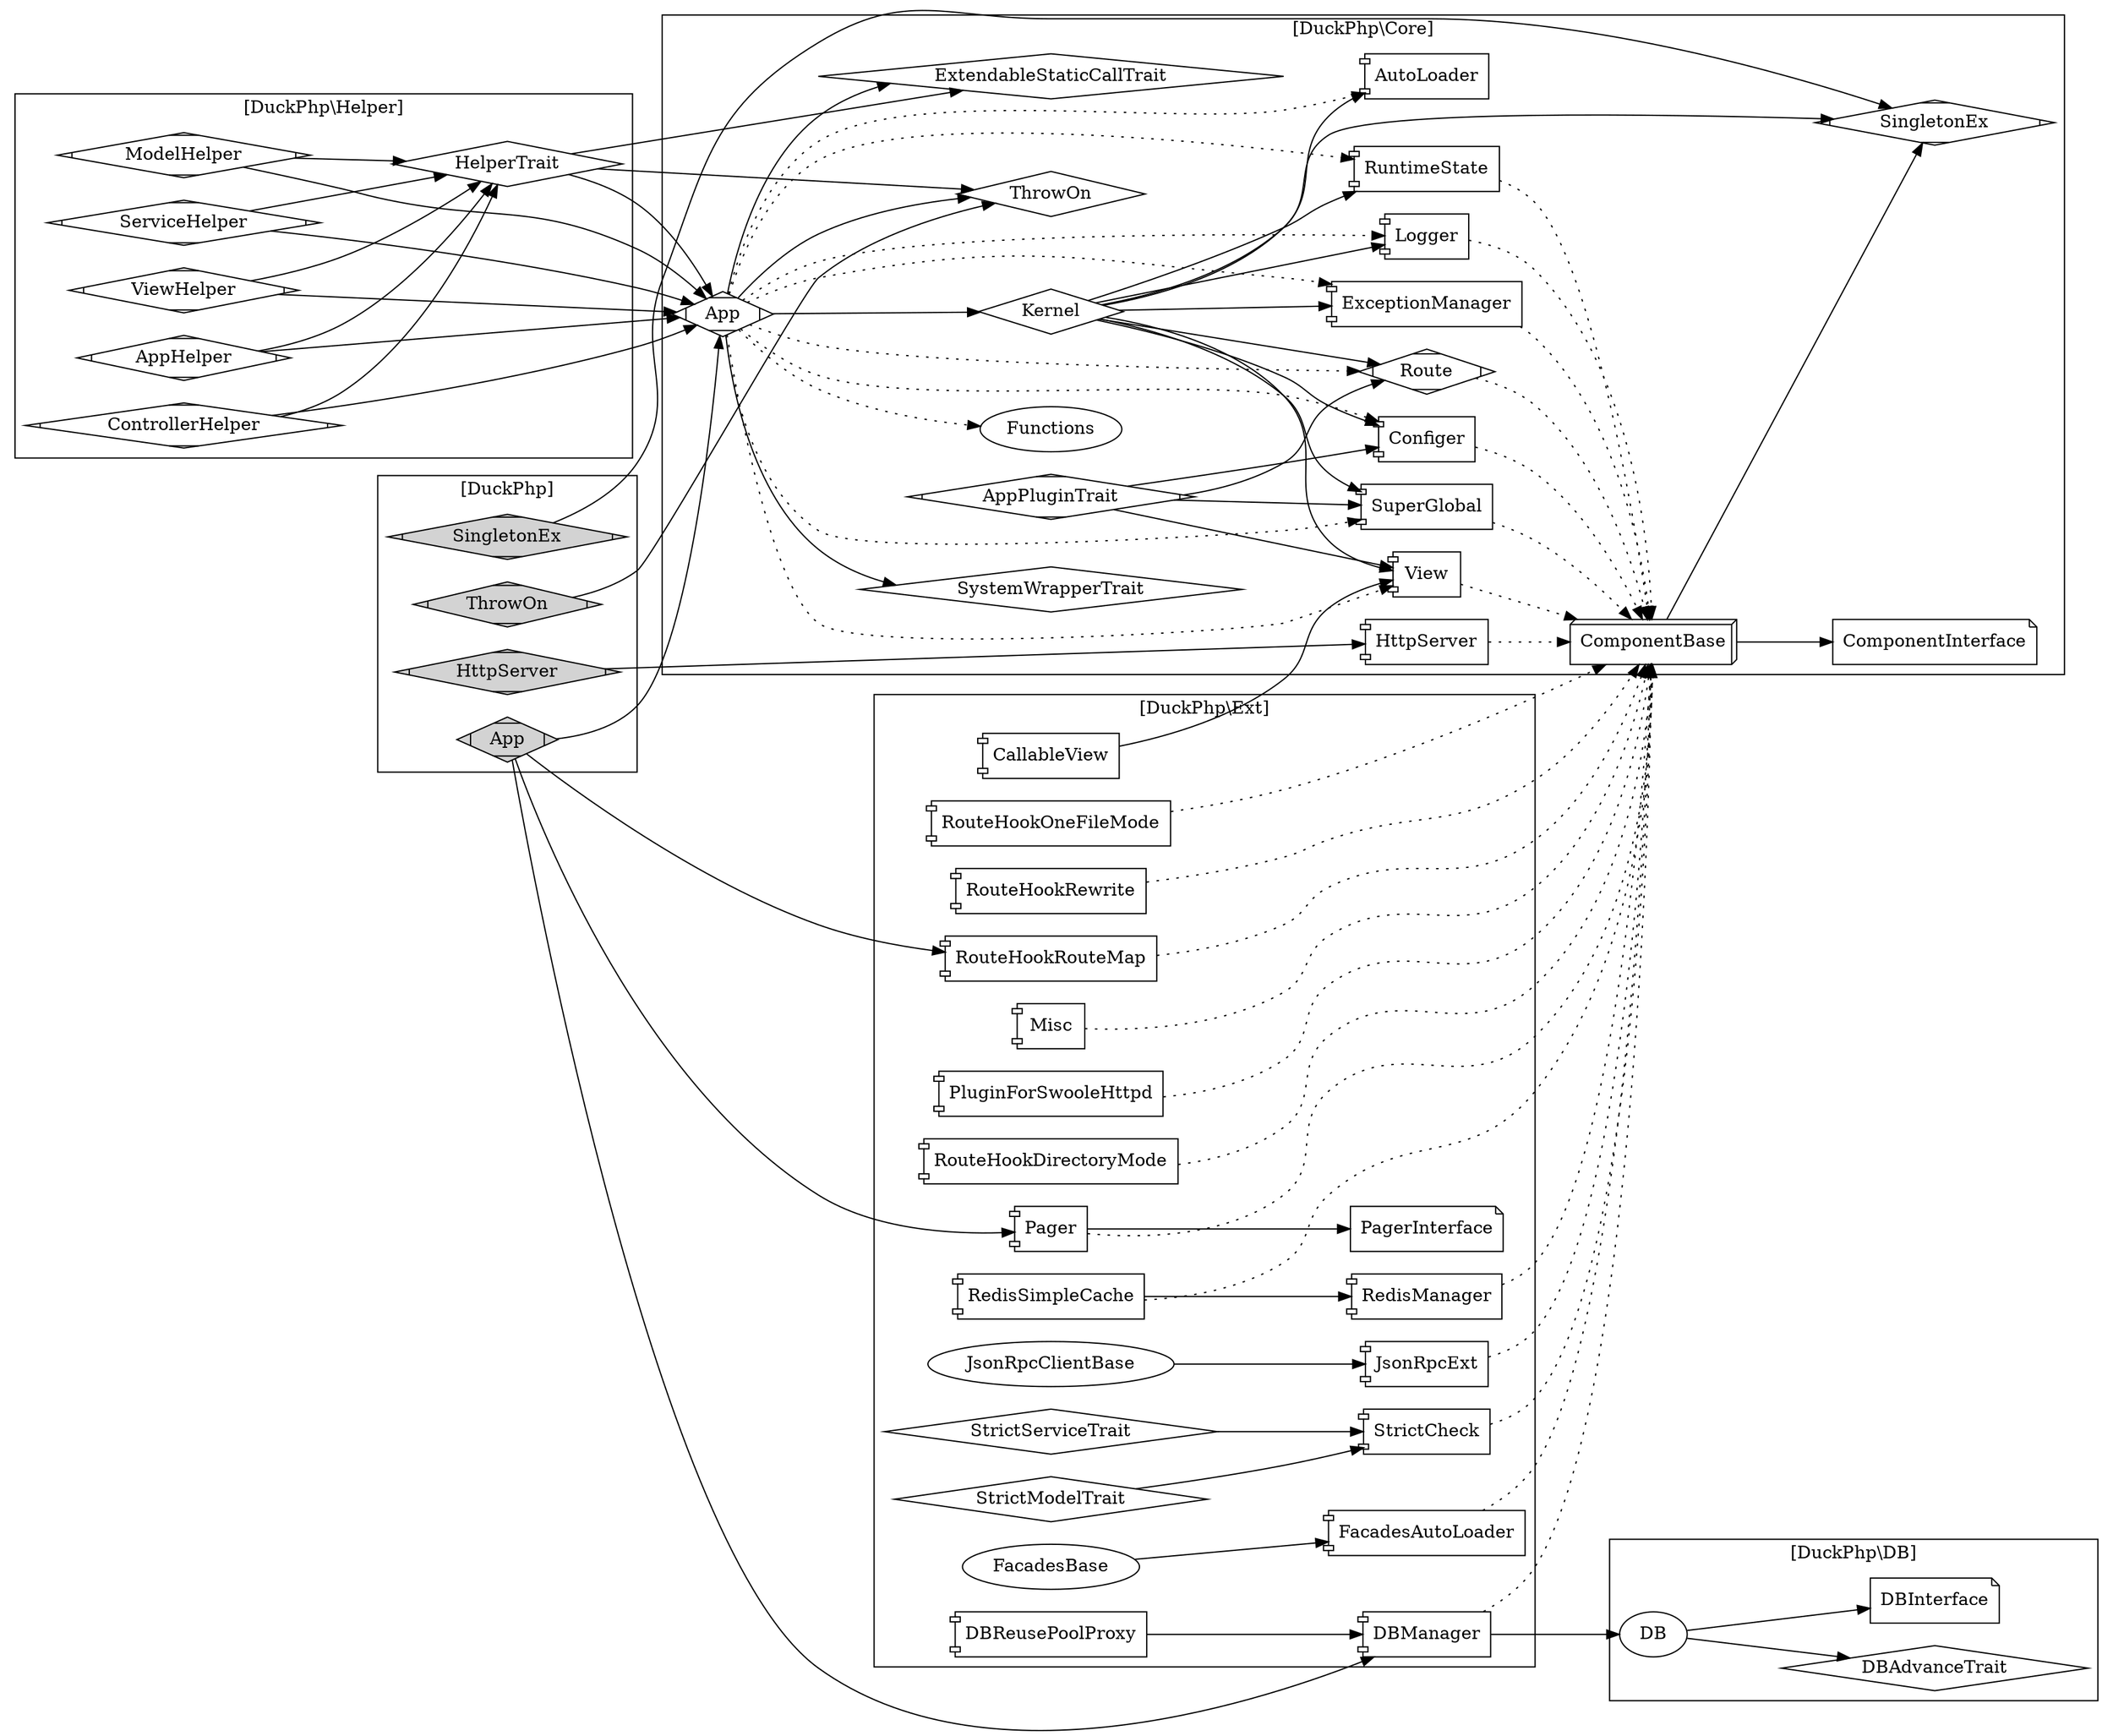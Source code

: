 digraph G{
/* This is a graphviz file */
graph [rankdir = "LR"];

subgraph cluster_Core {
    
    label = "[DuckPhp\\Core]";

    Core_AppPluginTrait [label="AppPluginTrait";shape=Mdiamond];
    Core_App [label="App";shape=Mdiamond]; 
    Core_Kernel [label="Kernel";shape="diamond"];
    Core_SingletonEx [label="SingletonEx";shape=Mdiamond];
    Core_AutoLoader [label="AutoLoader";shape="component"];
    Core_ExceptionManager [label="ExceptionManager";shape="component"];
    Core_View [label="View";shape="component"];
    Core_Configer [label="Configer";shape="component"];
    Core_Logger [label="Logger";shape="component"];
    Core_Route [label="Route";shape=Mdiamond];
    Core_RuntimeState [label="RuntimeState";shape="component"];
    Core_SystemWrapperTrait [label="SystemWrapperTrait";shape=diamond];
    
    Core_HttpServer [label="HttpServer";shape="component"];
    Core_SuperGlobal [label="SuperGlobal";shape="component"];

    Core_ExtendableStaticCallTrait [label="ExtendableStaticCallTrait";shape=diamond];
    
    Core_ThrowOn [label="ThrowOn";shape=diamond];
    Core_ComponentInterface [label="ComponentInterface";shape=note];
    Core_ComponentBase [label="ComponentBase";shape=box3d];
    Core_Functions [label="Functions"];


    Core_Kernel -> Core_AutoLoader ;
    Core_Kernel -> Core_Configer;
    Core_Kernel -> Core_Logger;
    Core_Kernel -> Core_ExceptionManager;
    Core_Kernel -> Core_Route;
    Core_Kernel -> Core_RuntimeState;
    Core_Kernel -> Core_View;
    Core_Kernel -> Core_SuperGlobal;
    
    Core_App -> Core_Kernel;
    Core_App -> Core_ThrowOn;
    Core_App -> Core_ExtendableStaticCallTrait;
    Core_App -> Core_SystemWrapperTrait;
    
    Core_App -> Core_AutoLoader [style="dotted"];
    Core_App -> Core_Configer [style="dotted"];
    Core_App -> Core_Logger [style="dotted"];
    Core_App -> Core_ExceptionManager [style="dotted"];
    Core_App -> Core_Route [style="dotted"];
    Core_App -> Core_RuntimeState [style="dotted"];
    Core_App -> Core_View [style="dotted"];
    Core_App -> Core_SuperGlobal [style="dotted"];
    
    Core_App -> Core_Functions [style="dotted"];


    Core_AppPluginTrait -> Core_Configer;
    Core_AppPluginTrait -> Core_View;
    Core_AppPluginTrait -> Core_Route;
    Core_AppPluginTrait -> Core_SuperGlobal;
    
    
    Core_ExceptionManager -> Core_ComponentBase [style="dotted"];
    Core_Configer -> Core_ComponentBase [style="dotted"];
    Core_Route -> Core_ComponentBase [style="dotted"];
    Core_SuperGlobal -> Core_ComponentBase [style="dotted"];
    Core_RuntimeState -> Core_ComponentBase [style="dotted"];
    Core_View -> Core_ComponentBase [style="dotted"];
    Core_Logger -> Core_ComponentBase [style="dotted"];
    Core_HttpServer -> Core_ComponentBase [style="dotted"];

    
    Core_ComponentBase -> Core_ComponentInterface;
    Core_ComponentBase -> Core_SingletonEx;
    
    Core_Kernel -> Core_SingletonEx;
    
}




subgraph cluster_Helper {
    
    label = "[DuckPhp\\Helper]";
    
    AppHelper [label="AppHelper";shape=Mdiamond];
    ControllerHelper [label="ControllerHelper";shape=Mdiamond];
    ModelHelper [label="ModelHelper";shape=Mdiamond];
    ServiceHelper [label="ServiceHelper";shape=Mdiamond];
    ViewHelper [label="ViewHelper";shape=Mdiamond];
    HelperTrait [label="HelperTrait";shape=diamond];
    
    AppHelper -> Core_App; 
    ControllerHelper -> Core_App; 
    ModelHelper -> Core_App; 
    ServiceHelper -> Core_App; 
    ViewHelper -> Core_App; 
    HelperTrait -> Core_App;
    HelperTrait -> Core_ExtendableStaticCallTrait ;
    HelperTrait -> Core_ThrowOn;
    
    AppHelper -> HelperTrait; 
    ControllerHelper -> HelperTrait; 
    ModelHelper -> HelperTrait; 
    ServiceHelper -> HelperTrait; 
    ViewHelper -> HelperTrait; 

}




subgraph cluster_DB {
    
    label = "[DuckPhp\\DB]";

    DB_DB [label="DB"];
    DB_DBAdvanceTrait [label="DBAdvanceTrait";shape=diamond];
    DB_DBInterface [label="DBInterface";shape=note];
    
    DB_DB -> DB_DBAdvanceTrait;
    DB_DB -> DB_DBInterface;
}



subgraph cluster_Ext {
    
    label = "[DuckPhp\\Ext]";

    CallableView[shape="component"];
    DBManager[shape="component"];
    DBReusePoolProxy[shape="component"];
    FacadesAutoLoader[shape="component"];
    FacadesBase ;
    JsonRpcClientBase ;
    JsonRpcExt[shape="component"];
    Misc[shape="component"];
    Pager[shape="component"];
    PagerInterface [shape=note];
    PluginForSwooleHttpd[shape="component"];
    RedisManager[shape="component"];
    RedisSimpleCache[shape="component"];
    RouteHookDirectoryMode[shape="component"];
    RouteHookOneFileMode[shape="component"];
    RouteHookRewrite[shape="component"];
    RouteHookRouteMap[shape="component"];
    StrictCheck[shape="component"];
    StrictModelTrait [shape=diamond];
    StrictServiceTrait [shape=diamond];


    DBManager -> DB_DB;
    CallableView ->Core_View; 
    DBReusePoolProxy ->DBManager; 
    JsonRpcClientBase ->JsonRpcExt;
    FacadesBase -> FacadesAutoLoader;
    Pager -> PagerInterface; 
    RedisSimpleCache -> RedisManager;
    StrictModelTrait -> StrictCheck; 
    StrictServiceTrait -> StrictCheck; 
    
    FacadesAutoLoader -> Core_ComponentBase [style="dotted"];
    JsonRpcExt -> Core_ComponentBase [style="dotted"];
    Pager -> Core_ComponentBase [style="dotted"];
    Misc -> Core_ComponentBase [style="dotted"];
    RedisSimpleCache -> Core_ComponentBase [style="dotted"];
    RedisManager -> Core_ComponentBase [style="dotted"];
    PluginForSwooleHttpd -> Core_ComponentBase [style="dotted"];
    StrictCheck -> Core_ComponentBase [style="dotted"];
    RouteHookDirectoryMode -> Core_ComponentBase [style="dotted"];
    RouteHookOneFileMode -> Core_ComponentBase [style="dotted"];
    RouteHookRewrite -> Core_ComponentBase [style="dotted"];
    RouteHookRouteMap -> Core_ComponentBase [style="dotted"];
    DBManager -> Core_ComponentBase [style="dotted"];
}


subgraph cluster_DuckPhp {
    
    label = "[DuckPhp]";
    node [style=filled];

    HttpServer -> Core_HttpServer;
    App -> Core_App;
    SingletonEx -> Core_SingletonEx;
    ThrowOn -> Core_ThrowOn;
    
    App -> RouteHookRouteMap;
    App -> Pager;
    App -> DBManager;

    App [shape=Mdiamond];
    HttpServer [shape=Mdiamond];
    
    SingletonEx [style=filled,shape=Mdiamond] ;
    ThrowOn [shape=Mdiamond];

}

}
